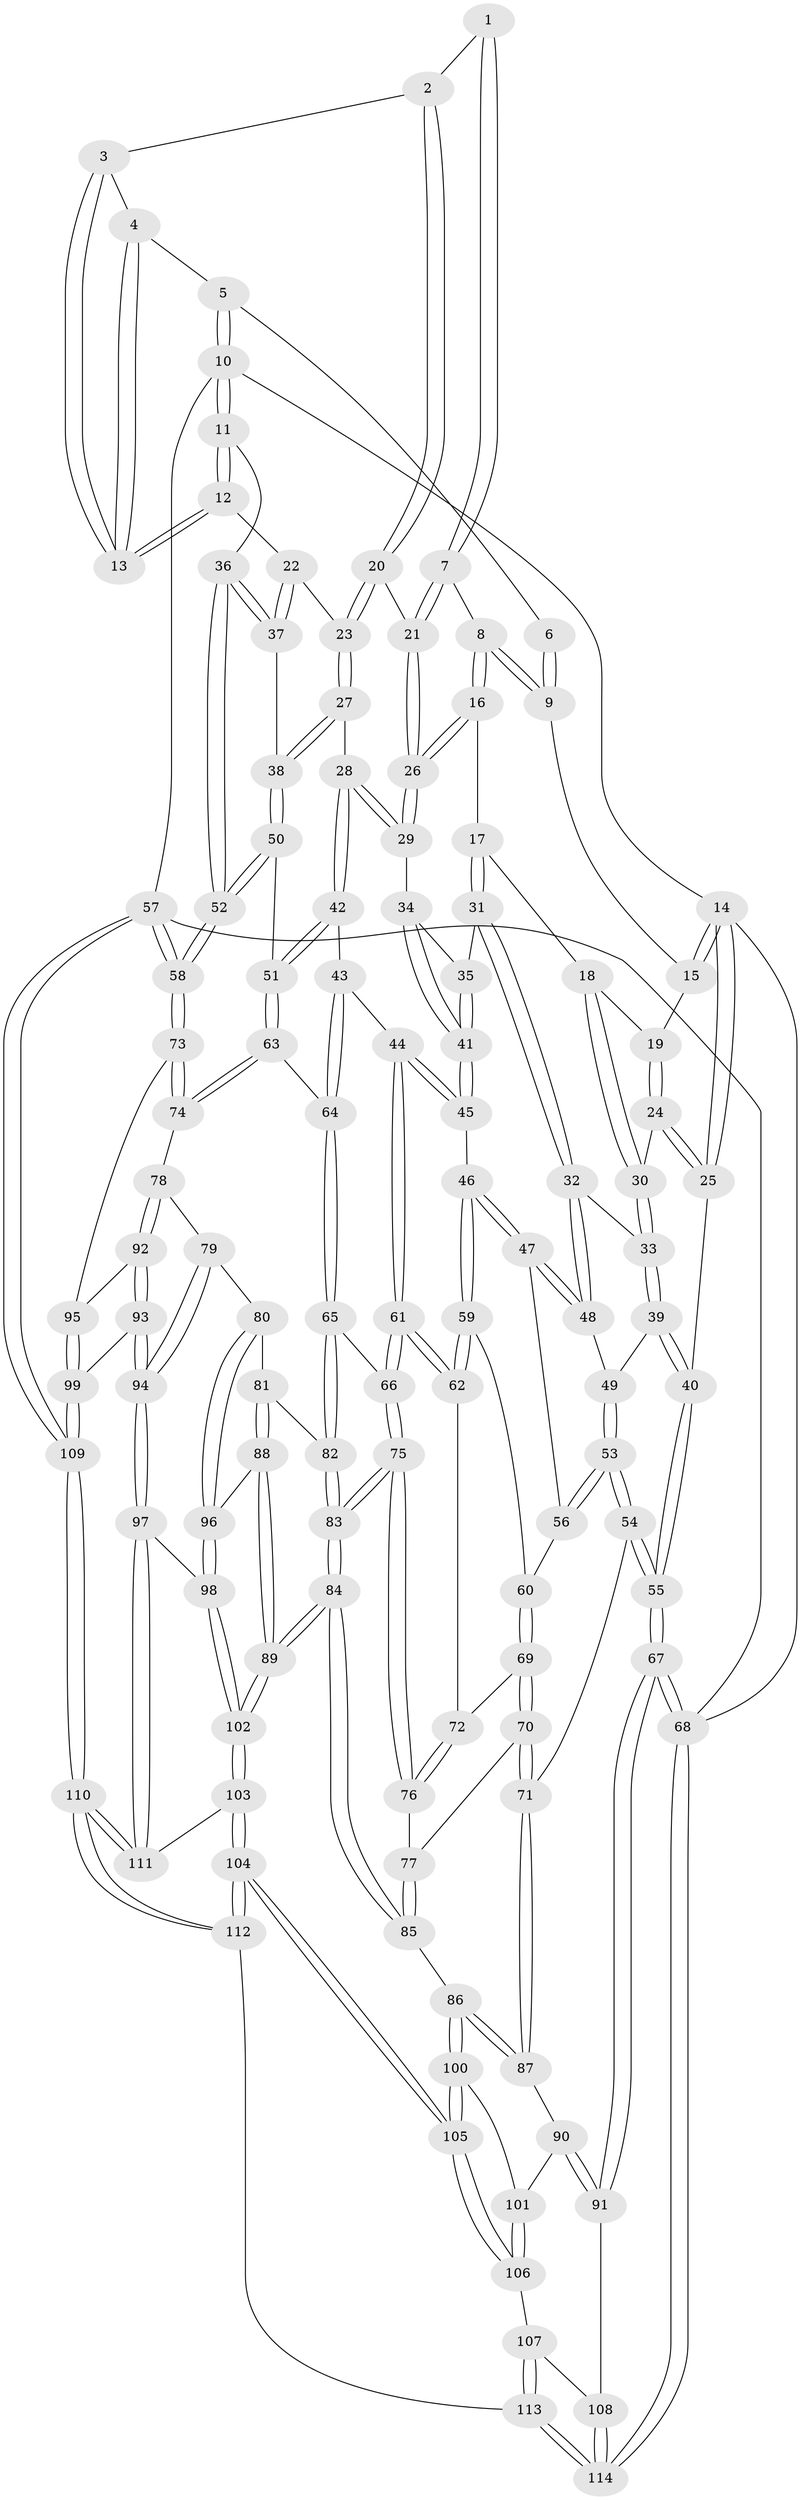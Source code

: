 // Generated by graph-tools (version 1.1) at 2025/51/03/09/25 03:51:03]
// undirected, 114 vertices, 282 edges
graph export_dot {
graph [start="1"]
  node [color=gray90,style=filled];
  1 [pos="+0.6308155075768727+0"];
  2 [pos="+0.6787996155782842+0.05984552654542062"];
  3 [pos="+0.7048123001735929+0.06031510976087091"];
  4 [pos="+0.7880867495091934+0.031006163704618898"];
  5 [pos="+1+0"];
  6 [pos="+0.6119028024714227+0"];
  7 [pos="+0.5407607639058497+0.09606194561972108"];
  8 [pos="+0.3931996297885025+0.10652509782597085"];
  9 [pos="+0.3365515419342865+0"];
  10 [pos="+1+0"];
  11 [pos="+1+0"];
  12 [pos="+0.8289034481488012+0.1586286366348539"];
  13 [pos="+0.8206011626079237+0.14420044341879573"];
  14 [pos="+0+0"];
  15 [pos="+0.11026794006267901+0"];
  16 [pos="+0.3846784024355636+0.14377686338383638"];
  17 [pos="+0.35970664267167884+0.16449459938332606"];
  18 [pos="+0.34572893285455997+0.1660253813992029"];
  19 [pos="+0.2065264245858028+0.13900129461318209"];
  20 [pos="+0.6545996105871779+0.1765540830919506"];
  21 [pos="+0.6395154334571398+0.17580742091229815"];
  22 [pos="+0.7907903736021178+0.208583233208779"];
  23 [pos="+0.7118946280043331+0.23023692010190192"];
  24 [pos="+0.09004696866875683+0.2162231844839103"];
  25 [pos="+0+0.16016603986161623"];
  26 [pos="+0.4960196433489729+0.24924132843870278"];
  27 [pos="+0.6816301891206625+0.3417472315505281"];
  28 [pos="+0.6691100413302836+0.3549679834639006"];
  29 [pos="+0.5063293545926971+0.3043162702740083"];
  30 [pos="+0.16846911994967212+0.2679771916239013"];
  31 [pos="+0.3180098425144933+0.34367037783580356"];
  32 [pos="+0.31095757175410116+0.35094229628163853"];
  33 [pos="+0.20131997116843042+0.325520383797941"];
  34 [pos="+0.4907596582153559+0.3303329160068358"];
  35 [pos="+0.3665158766569249+0.3480372677631754"];
  36 [pos="+1+0.15546193081709497"];
  37 [pos="+0.8546956865285833+0.2851592344006591"];
  38 [pos="+0.8681017599780745+0.39895133993416926"];
  39 [pos="+0.13824688960550727+0.4252830729704556"];
  40 [pos="+0+0.2798220826748738"];
  41 [pos="+0.48632892066200767+0.4703035548119428"];
  42 [pos="+0.6670556044600189+0.3663704307573829"];
  43 [pos="+0.5248561457108859+0.4927928897936788"];
  44 [pos="+0.5056144375123302+0.4894651924430813"];
  45 [pos="+0.4873393980206234+0.4798018343572454"];
  46 [pos="+0.4126412222173066+0.49973897068026657"];
  47 [pos="+0.3218395626821273+0.4677547261971239"];
  48 [pos="+0.31168455605140116+0.44302748528452685"];
  49 [pos="+0.14418997827740082+0.4396963726116654"];
  50 [pos="+0.936567430728705+0.48837293341393895"];
  51 [pos="+0.7275078576559413+0.5256184014934517"];
  52 [pos="+1+0.5388559980664831"];
  53 [pos="+0.1384300818634195+0.5707777204576735"];
  54 [pos="+0.11167300829038813+0.6153400996815579"];
  55 [pos="+0+0.6605048211266327"];
  56 [pos="+0.2855678243939351+0.5171172781653285"];
  57 [pos="+1+1"];
  58 [pos="+1+0.6758752433513264"];
  59 [pos="+0.394531212249256+0.5861533327195528"];
  60 [pos="+0.3069799971774016+0.5947425321425615"];
  61 [pos="+0.4742732265886845+0.6472424941982294"];
  62 [pos="+0.40554197140695675+0.6292340213694995"];
  63 [pos="+0.665339814148451+0.6008064778545362"];
  64 [pos="+0.6452617113386844+0.5992961803300638"];
  65 [pos="+0.5379334237777748+0.6857485736065644"];
  66 [pos="+0.4928228605815069+0.6684664377472486"];
  67 [pos="+0+0.8664849568587365"];
  68 [pos="+0+1"];
  69 [pos="+0.29014952015105927+0.6498469079670453"];
  70 [pos="+0.2498459439772205+0.6896334599700572"];
  71 [pos="+0.21554677883230897+0.6979476289819978"];
  72 [pos="+0.39094841007995784+0.6451133572915342"];
  73 [pos="+1+0.6786941182017032"];
  74 [pos="+0.6808777529484535+0.6256281919526648"];
  75 [pos="+0.41596819971451215+0.7379416307102287"];
  76 [pos="+0.3851143055506072+0.7074239567165412"];
  77 [pos="+0.3169875992979443+0.7208411718809106"];
  78 [pos="+0.7089014454589239+0.7262892956096112"];
  79 [pos="+0.70277523840873+0.731533114654858"];
  80 [pos="+0.6071498566980555+0.7830424033581881"];
  81 [pos="+0.5421619542778222+0.722019779490256"];
  82 [pos="+0.5406607622465176+0.7161023494231137"];
  83 [pos="+0.4195743658232321+0.7692115730121986"];
  84 [pos="+0.41391415418887084+0.8374148556121783"];
  85 [pos="+0.3664435853288018+0.8274093728306924"];
  86 [pos="+0.3012471327801656+0.8403381720375029"];
  87 [pos="+0.2150492958684353+0.7135764883153641"];
  88 [pos="+0.4765602870777636+0.8393191545956035"];
  89 [pos="+0.43690765474282056+0.8608528776417124"];
  90 [pos="+0.16829062574531203+0.8167469635834492"];
  91 [pos="+0.07556783618105055+0.8805637967733929"];
  92 [pos="+0.7398238469276474+0.7449322793609743"];
  93 [pos="+0.7335571142402452+0.8823042679281844"];
  94 [pos="+0.6563365279102696+0.9079722044819928"];
  95 [pos="+0.8620108495535163+0.7558234449804313"];
  96 [pos="+0.599606223692492+0.8385390282471319"];
  97 [pos="+0.6473511214730474+0.9130468616607077"];
  98 [pos="+0.6459230086507601+0.912107878294718"];
  99 [pos="+0.791897726712622+0.8960574331375818"];
  100 [pos="+0.29585633887338825+0.8467613711427454"];
  101 [pos="+0.24622751732396225+0.870104818706924"];
  102 [pos="+0.4432120349031875+0.9412531152435973"];
  103 [pos="+0.39701162652049926+1"];
  104 [pos="+0.38358423273845194+1"];
  105 [pos="+0.3255933350419969+1"];
  106 [pos="+0.2271372640029756+0.9236726997752873"];
  107 [pos="+0.15521991333005694+0.9313959852698803"];
  108 [pos="+0.1204371943759441+0.914100631822775"];
  109 [pos="+1+1"];
  110 [pos="+0.7442318969613995+1"];
  111 [pos="+0.6484979781838835+0.9273541475926216"];
  112 [pos="+0.3773089748269187+1"];
  113 [pos="+0.274397507501692+1"];
  114 [pos="+0.14002719521375628+1"];
  1 -- 2;
  1 -- 7;
  1 -- 7;
  2 -- 3;
  2 -- 20;
  2 -- 20;
  3 -- 4;
  3 -- 13;
  3 -- 13;
  4 -- 5;
  4 -- 13;
  4 -- 13;
  5 -- 6;
  5 -- 10;
  5 -- 10;
  6 -- 9;
  6 -- 9;
  7 -- 8;
  7 -- 21;
  7 -- 21;
  8 -- 9;
  8 -- 9;
  8 -- 16;
  8 -- 16;
  9 -- 15;
  10 -- 11;
  10 -- 11;
  10 -- 14;
  10 -- 57;
  11 -- 12;
  11 -- 12;
  11 -- 36;
  12 -- 13;
  12 -- 13;
  12 -- 22;
  14 -- 15;
  14 -- 15;
  14 -- 25;
  14 -- 25;
  14 -- 68;
  15 -- 19;
  16 -- 17;
  16 -- 26;
  16 -- 26;
  17 -- 18;
  17 -- 31;
  17 -- 31;
  18 -- 19;
  18 -- 30;
  18 -- 30;
  19 -- 24;
  19 -- 24;
  20 -- 21;
  20 -- 23;
  20 -- 23;
  21 -- 26;
  21 -- 26;
  22 -- 23;
  22 -- 37;
  22 -- 37;
  23 -- 27;
  23 -- 27;
  24 -- 25;
  24 -- 25;
  24 -- 30;
  25 -- 40;
  26 -- 29;
  26 -- 29;
  27 -- 28;
  27 -- 38;
  27 -- 38;
  28 -- 29;
  28 -- 29;
  28 -- 42;
  28 -- 42;
  29 -- 34;
  30 -- 33;
  30 -- 33;
  31 -- 32;
  31 -- 32;
  31 -- 35;
  32 -- 33;
  32 -- 48;
  32 -- 48;
  33 -- 39;
  33 -- 39;
  34 -- 35;
  34 -- 41;
  34 -- 41;
  35 -- 41;
  35 -- 41;
  36 -- 37;
  36 -- 37;
  36 -- 52;
  36 -- 52;
  37 -- 38;
  38 -- 50;
  38 -- 50;
  39 -- 40;
  39 -- 40;
  39 -- 49;
  40 -- 55;
  40 -- 55;
  41 -- 45;
  41 -- 45;
  42 -- 43;
  42 -- 51;
  42 -- 51;
  43 -- 44;
  43 -- 64;
  43 -- 64;
  44 -- 45;
  44 -- 45;
  44 -- 61;
  44 -- 61;
  45 -- 46;
  46 -- 47;
  46 -- 47;
  46 -- 59;
  46 -- 59;
  47 -- 48;
  47 -- 48;
  47 -- 56;
  48 -- 49;
  49 -- 53;
  49 -- 53;
  50 -- 51;
  50 -- 52;
  50 -- 52;
  51 -- 63;
  51 -- 63;
  52 -- 58;
  52 -- 58;
  53 -- 54;
  53 -- 54;
  53 -- 56;
  53 -- 56;
  54 -- 55;
  54 -- 55;
  54 -- 71;
  55 -- 67;
  55 -- 67;
  56 -- 60;
  57 -- 58;
  57 -- 58;
  57 -- 109;
  57 -- 109;
  57 -- 68;
  58 -- 73;
  58 -- 73;
  59 -- 60;
  59 -- 62;
  59 -- 62;
  60 -- 69;
  60 -- 69;
  61 -- 62;
  61 -- 62;
  61 -- 66;
  61 -- 66;
  62 -- 72;
  63 -- 64;
  63 -- 74;
  63 -- 74;
  64 -- 65;
  64 -- 65;
  65 -- 66;
  65 -- 82;
  65 -- 82;
  66 -- 75;
  66 -- 75;
  67 -- 68;
  67 -- 68;
  67 -- 91;
  67 -- 91;
  68 -- 114;
  68 -- 114;
  69 -- 70;
  69 -- 70;
  69 -- 72;
  70 -- 71;
  70 -- 71;
  70 -- 77;
  71 -- 87;
  71 -- 87;
  72 -- 76;
  72 -- 76;
  73 -- 74;
  73 -- 74;
  73 -- 95;
  74 -- 78;
  75 -- 76;
  75 -- 76;
  75 -- 83;
  75 -- 83;
  76 -- 77;
  77 -- 85;
  77 -- 85;
  78 -- 79;
  78 -- 92;
  78 -- 92;
  79 -- 80;
  79 -- 94;
  79 -- 94;
  80 -- 81;
  80 -- 96;
  80 -- 96;
  81 -- 82;
  81 -- 88;
  81 -- 88;
  82 -- 83;
  82 -- 83;
  83 -- 84;
  83 -- 84;
  84 -- 85;
  84 -- 85;
  84 -- 89;
  84 -- 89;
  85 -- 86;
  86 -- 87;
  86 -- 87;
  86 -- 100;
  86 -- 100;
  87 -- 90;
  88 -- 89;
  88 -- 89;
  88 -- 96;
  89 -- 102;
  89 -- 102;
  90 -- 91;
  90 -- 91;
  90 -- 101;
  91 -- 108;
  92 -- 93;
  92 -- 93;
  92 -- 95;
  93 -- 94;
  93 -- 94;
  93 -- 99;
  94 -- 97;
  94 -- 97;
  95 -- 99;
  95 -- 99;
  96 -- 98;
  96 -- 98;
  97 -- 98;
  97 -- 111;
  97 -- 111;
  98 -- 102;
  98 -- 102;
  99 -- 109;
  99 -- 109;
  100 -- 101;
  100 -- 105;
  100 -- 105;
  101 -- 106;
  101 -- 106;
  102 -- 103;
  102 -- 103;
  103 -- 104;
  103 -- 104;
  103 -- 111;
  104 -- 105;
  104 -- 105;
  104 -- 112;
  104 -- 112;
  105 -- 106;
  105 -- 106;
  106 -- 107;
  107 -- 108;
  107 -- 113;
  107 -- 113;
  108 -- 114;
  108 -- 114;
  109 -- 110;
  109 -- 110;
  110 -- 111;
  110 -- 111;
  110 -- 112;
  110 -- 112;
  112 -- 113;
  113 -- 114;
  113 -- 114;
}
